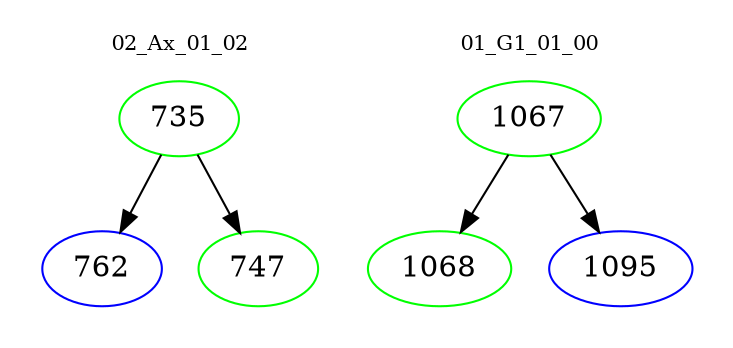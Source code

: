 digraph{
subgraph cluster_0 {
color = white
label = "02_Ax_01_02";
fontsize=10;
T0_735 [label="735", color="green"]
T0_735 -> T0_762 [color="black"]
T0_762 [label="762", color="blue"]
T0_735 -> T0_747 [color="black"]
T0_747 [label="747", color="green"]
}
subgraph cluster_1 {
color = white
label = "01_G1_01_00";
fontsize=10;
T1_1067 [label="1067", color="green"]
T1_1067 -> T1_1068 [color="black"]
T1_1068 [label="1068", color="green"]
T1_1067 -> T1_1095 [color="black"]
T1_1095 [label="1095", color="blue"]
}
}
